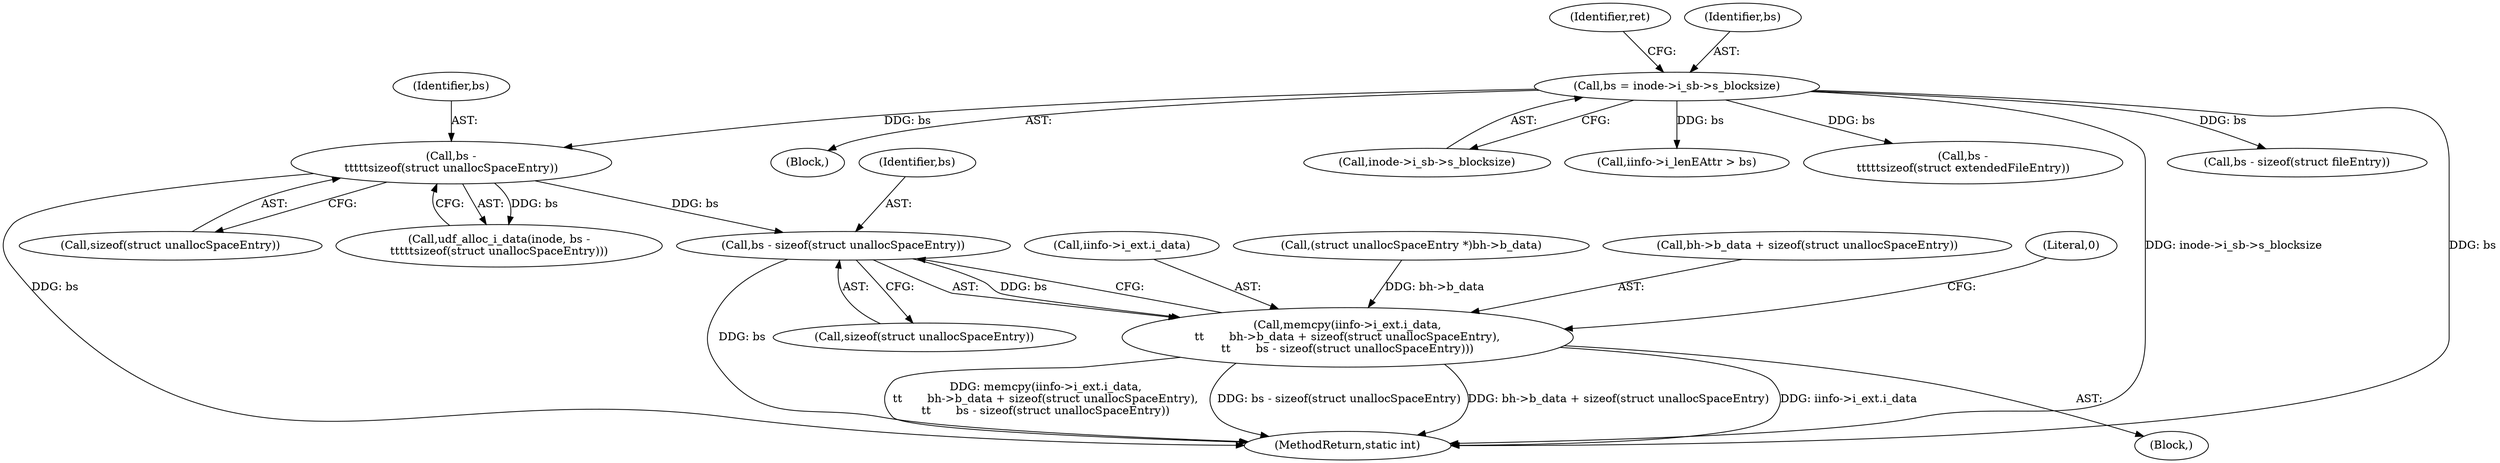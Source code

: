 digraph "0_linux_23b133bdc452aa441fcb9b82cbf6dd05cfd342d0@API" {
"1000562" [label="(Call,bs - sizeof(struct unallocSpaceEntry))"];
"1000543" [label="(Call,bs -\n\t\t\t\t\tsizeof(struct unallocSpaceEntry))"];
"1000144" [label="(Call,bs = inode->i_sb->s_blocksize)"];
"1000550" [label="(Call,memcpy(iinfo->i_ext.i_data,\n\t\t       bh->b_data + sizeof(struct unallocSpaceEntry),\n\t\t       bs - sizeof(struct unallocSpaceEntry)))"];
"1000564" [label="(Call,sizeof(struct unallocSpaceEntry))"];
"1000562" [label="(Call,bs - sizeof(struct unallocSpaceEntry))"];
"1000545" [label="(Call,sizeof(struct unallocSpaceEntry))"];
"1000483" [label="(Call,bs - sizeof(struct fileEntry))"];
"1000111" [label="(Block,)"];
"1001231" [label="(MethodReturn,static int)"];
"1000146" [label="(Call,inode->i_sb->s_blocksize)"];
"1000153" [label="(Identifier,ret)"];
"1000556" [label="(Call,bh->b_data + sizeof(struct unallocSpaceEntry))"];
"1000567" [label="(Literal,0)"];
"1000544" [label="(Identifier,bs)"];
"1000541" [label="(Call,udf_alloc_i_data(inode, bs -\n\t\t\t\t\tsizeof(struct unallocSpaceEntry)))"];
"1000563" [label="(Identifier,bs)"];
"1000551" [label="(Call,iinfo->i_ext.i_data)"];
"1000533" [label="(Call,(struct unallocSpaceEntry *)bh->b_data)"];
"1000550" [label="(Call,memcpy(iinfo->i_ext.i_data,\n\t\t       bh->b_data + sizeof(struct unallocSpaceEntry),\n\t\t       bs - sizeof(struct unallocSpaceEntry)))"];
"1000516" [label="(Block,)"];
"1000145" [label="(Identifier,bs)"];
"1000543" [label="(Call,bs -\n\t\t\t\t\tsizeof(struct unallocSpaceEntry))"];
"1000980" [label="(Call,iinfo->i_lenEAttr > bs)"];
"1000435" [label="(Call,bs -\n\t\t\t\t\tsizeof(struct extendedFileEntry))"];
"1000144" [label="(Call,bs = inode->i_sb->s_blocksize)"];
"1000562" -> "1000550"  [label="AST: "];
"1000562" -> "1000564"  [label="CFG: "];
"1000563" -> "1000562"  [label="AST: "];
"1000564" -> "1000562"  [label="AST: "];
"1000550" -> "1000562"  [label="CFG: "];
"1000562" -> "1001231"  [label="DDG: bs"];
"1000562" -> "1000550"  [label="DDG: bs"];
"1000543" -> "1000562"  [label="DDG: bs"];
"1000543" -> "1000541"  [label="AST: "];
"1000543" -> "1000545"  [label="CFG: "];
"1000544" -> "1000543"  [label="AST: "];
"1000545" -> "1000543"  [label="AST: "];
"1000541" -> "1000543"  [label="CFG: "];
"1000543" -> "1001231"  [label="DDG: bs"];
"1000543" -> "1000541"  [label="DDG: bs"];
"1000144" -> "1000543"  [label="DDG: bs"];
"1000144" -> "1000111"  [label="AST: "];
"1000144" -> "1000146"  [label="CFG: "];
"1000145" -> "1000144"  [label="AST: "];
"1000146" -> "1000144"  [label="AST: "];
"1000153" -> "1000144"  [label="CFG: "];
"1000144" -> "1001231"  [label="DDG: bs"];
"1000144" -> "1001231"  [label="DDG: inode->i_sb->s_blocksize"];
"1000144" -> "1000435"  [label="DDG: bs"];
"1000144" -> "1000483"  [label="DDG: bs"];
"1000144" -> "1000980"  [label="DDG: bs"];
"1000550" -> "1000516"  [label="AST: "];
"1000551" -> "1000550"  [label="AST: "];
"1000556" -> "1000550"  [label="AST: "];
"1000567" -> "1000550"  [label="CFG: "];
"1000550" -> "1001231"  [label="DDG: memcpy(iinfo->i_ext.i_data,\n\t\t       bh->b_data + sizeof(struct unallocSpaceEntry),\n\t\t       bs - sizeof(struct unallocSpaceEntry))"];
"1000550" -> "1001231"  [label="DDG: bs - sizeof(struct unallocSpaceEntry)"];
"1000550" -> "1001231"  [label="DDG: bh->b_data + sizeof(struct unallocSpaceEntry)"];
"1000550" -> "1001231"  [label="DDG: iinfo->i_ext.i_data"];
"1000533" -> "1000550"  [label="DDG: bh->b_data"];
}
